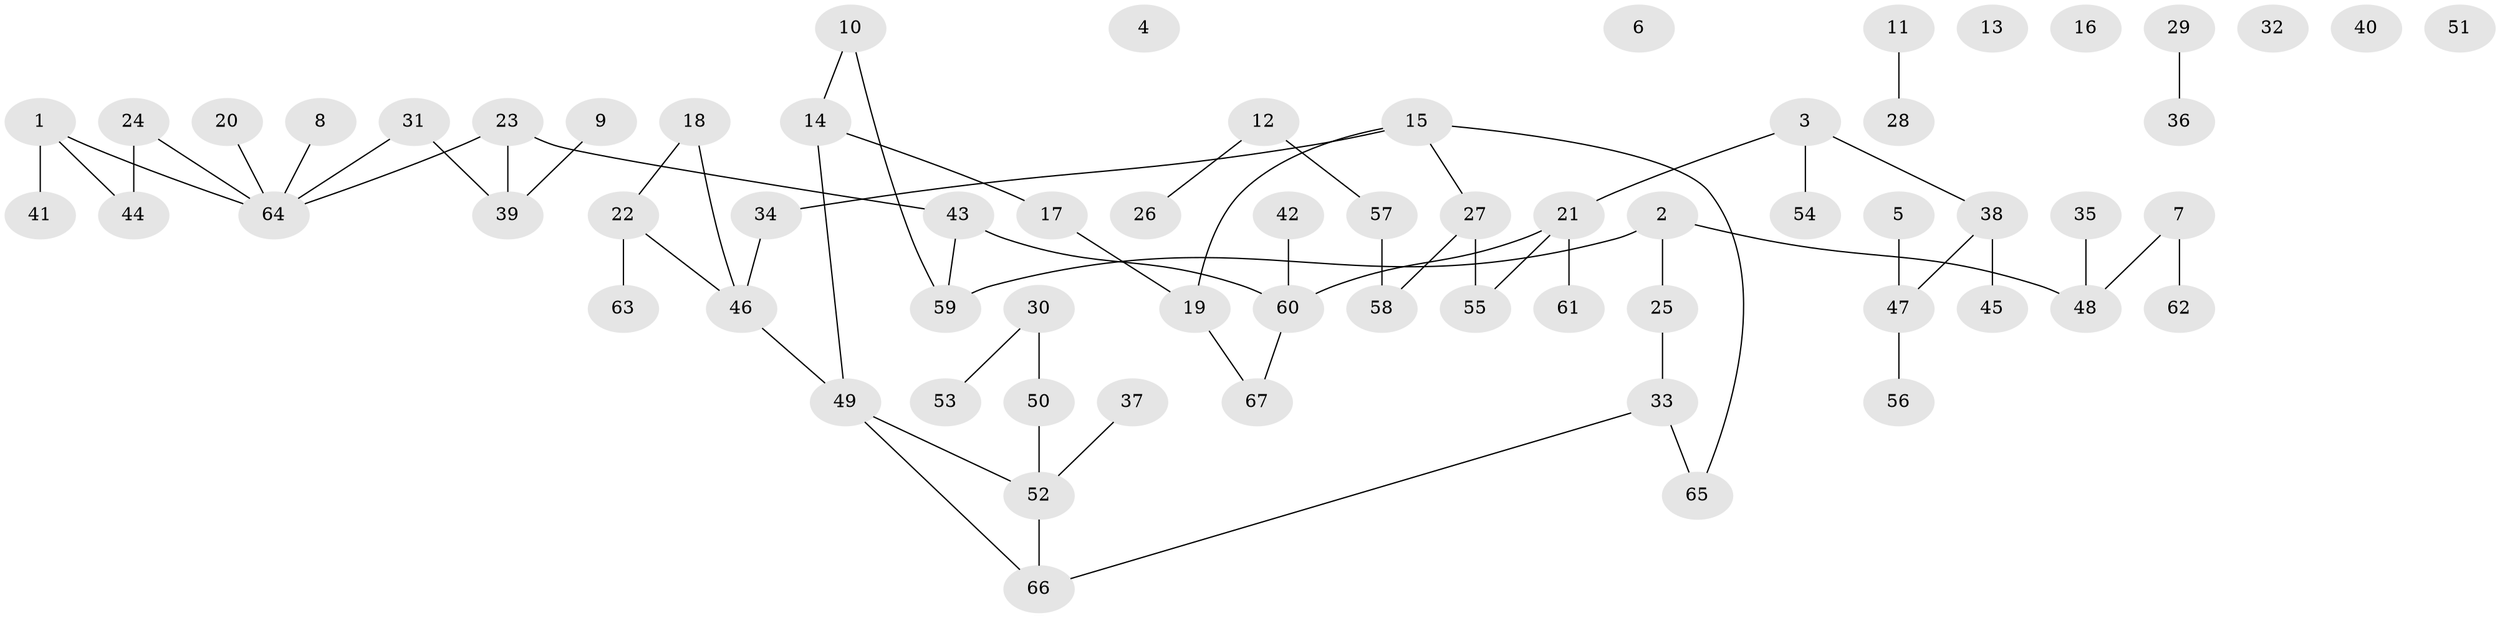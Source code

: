 // coarse degree distribution, {1: 0.5, 4: 0.16666666666666666, 2: 0.16666666666666666, 3: 0.16666666666666666}
// Generated by graph-tools (version 1.1) at 2025/35/03/04/25 23:35:52]
// undirected, 67 vertices, 66 edges
graph export_dot {
  node [color=gray90,style=filled];
  1;
  2;
  3;
  4;
  5;
  6;
  7;
  8;
  9;
  10;
  11;
  12;
  13;
  14;
  15;
  16;
  17;
  18;
  19;
  20;
  21;
  22;
  23;
  24;
  25;
  26;
  27;
  28;
  29;
  30;
  31;
  32;
  33;
  34;
  35;
  36;
  37;
  38;
  39;
  40;
  41;
  42;
  43;
  44;
  45;
  46;
  47;
  48;
  49;
  50;
  51;
  52;
  53;
  54;
  55;
  56;
  57;
  58;
  59;
  60;
  61;
  62;
  63;
  64;
  65;
  66;
  67;
  1 -- 41;
  1 -- 44;
  1 -- 64;
  2 -- 25;
  2 -- 48;
  2 -- 59;
  3 -- 21;
  3 -- 38;
  3 -- 54;
  5 -- 47;
  7 -- 48;
  7 -- 62;
  8 -- 64;
  9 -- 39;
  10 -- 14;
  10 -- 59;
  11 -- 28;
  12 -- 26;
  12 -- 57;
  14 -- 17;
  14 -- 49;
  15 -- 19;
  15 -- 27;
  15 -- 34;
  15 -- 65;
  17 -- 19;
  18 -- 22;
  18 -- 46;
  19 -- 67;
  20 -- 64;
  21 -- 55;
  21 -- 60;
  21 -- 61;
  22 -- 46;
  22 -- 63;
  23 -- 39;
  23 -- 43;
  23 -- 64;
  24 -- 44;
  24 -- 64;
  25 -- 33;
  27 -- 55;
  27 -- 58;
  29 -- 36;
  30 -- 50;
  30 -- 53;
  31 -- 39;
  31 -- 64;
  33 -- 65;
  33 -- 66;
  34 -- 46;
  35 -- 48;
  37 -- 52;
  38 -- 45;
  38 -- 47;
  42 -- 60;
  43 -- 59;
  43 -- 60;
  46 -- 49;
  47 -- 56;
  49 -- 52;
  49 -- 66;
  50 -- 52;
  52 -- 66;
  57 -- 58;
  60 -- 67;
}
